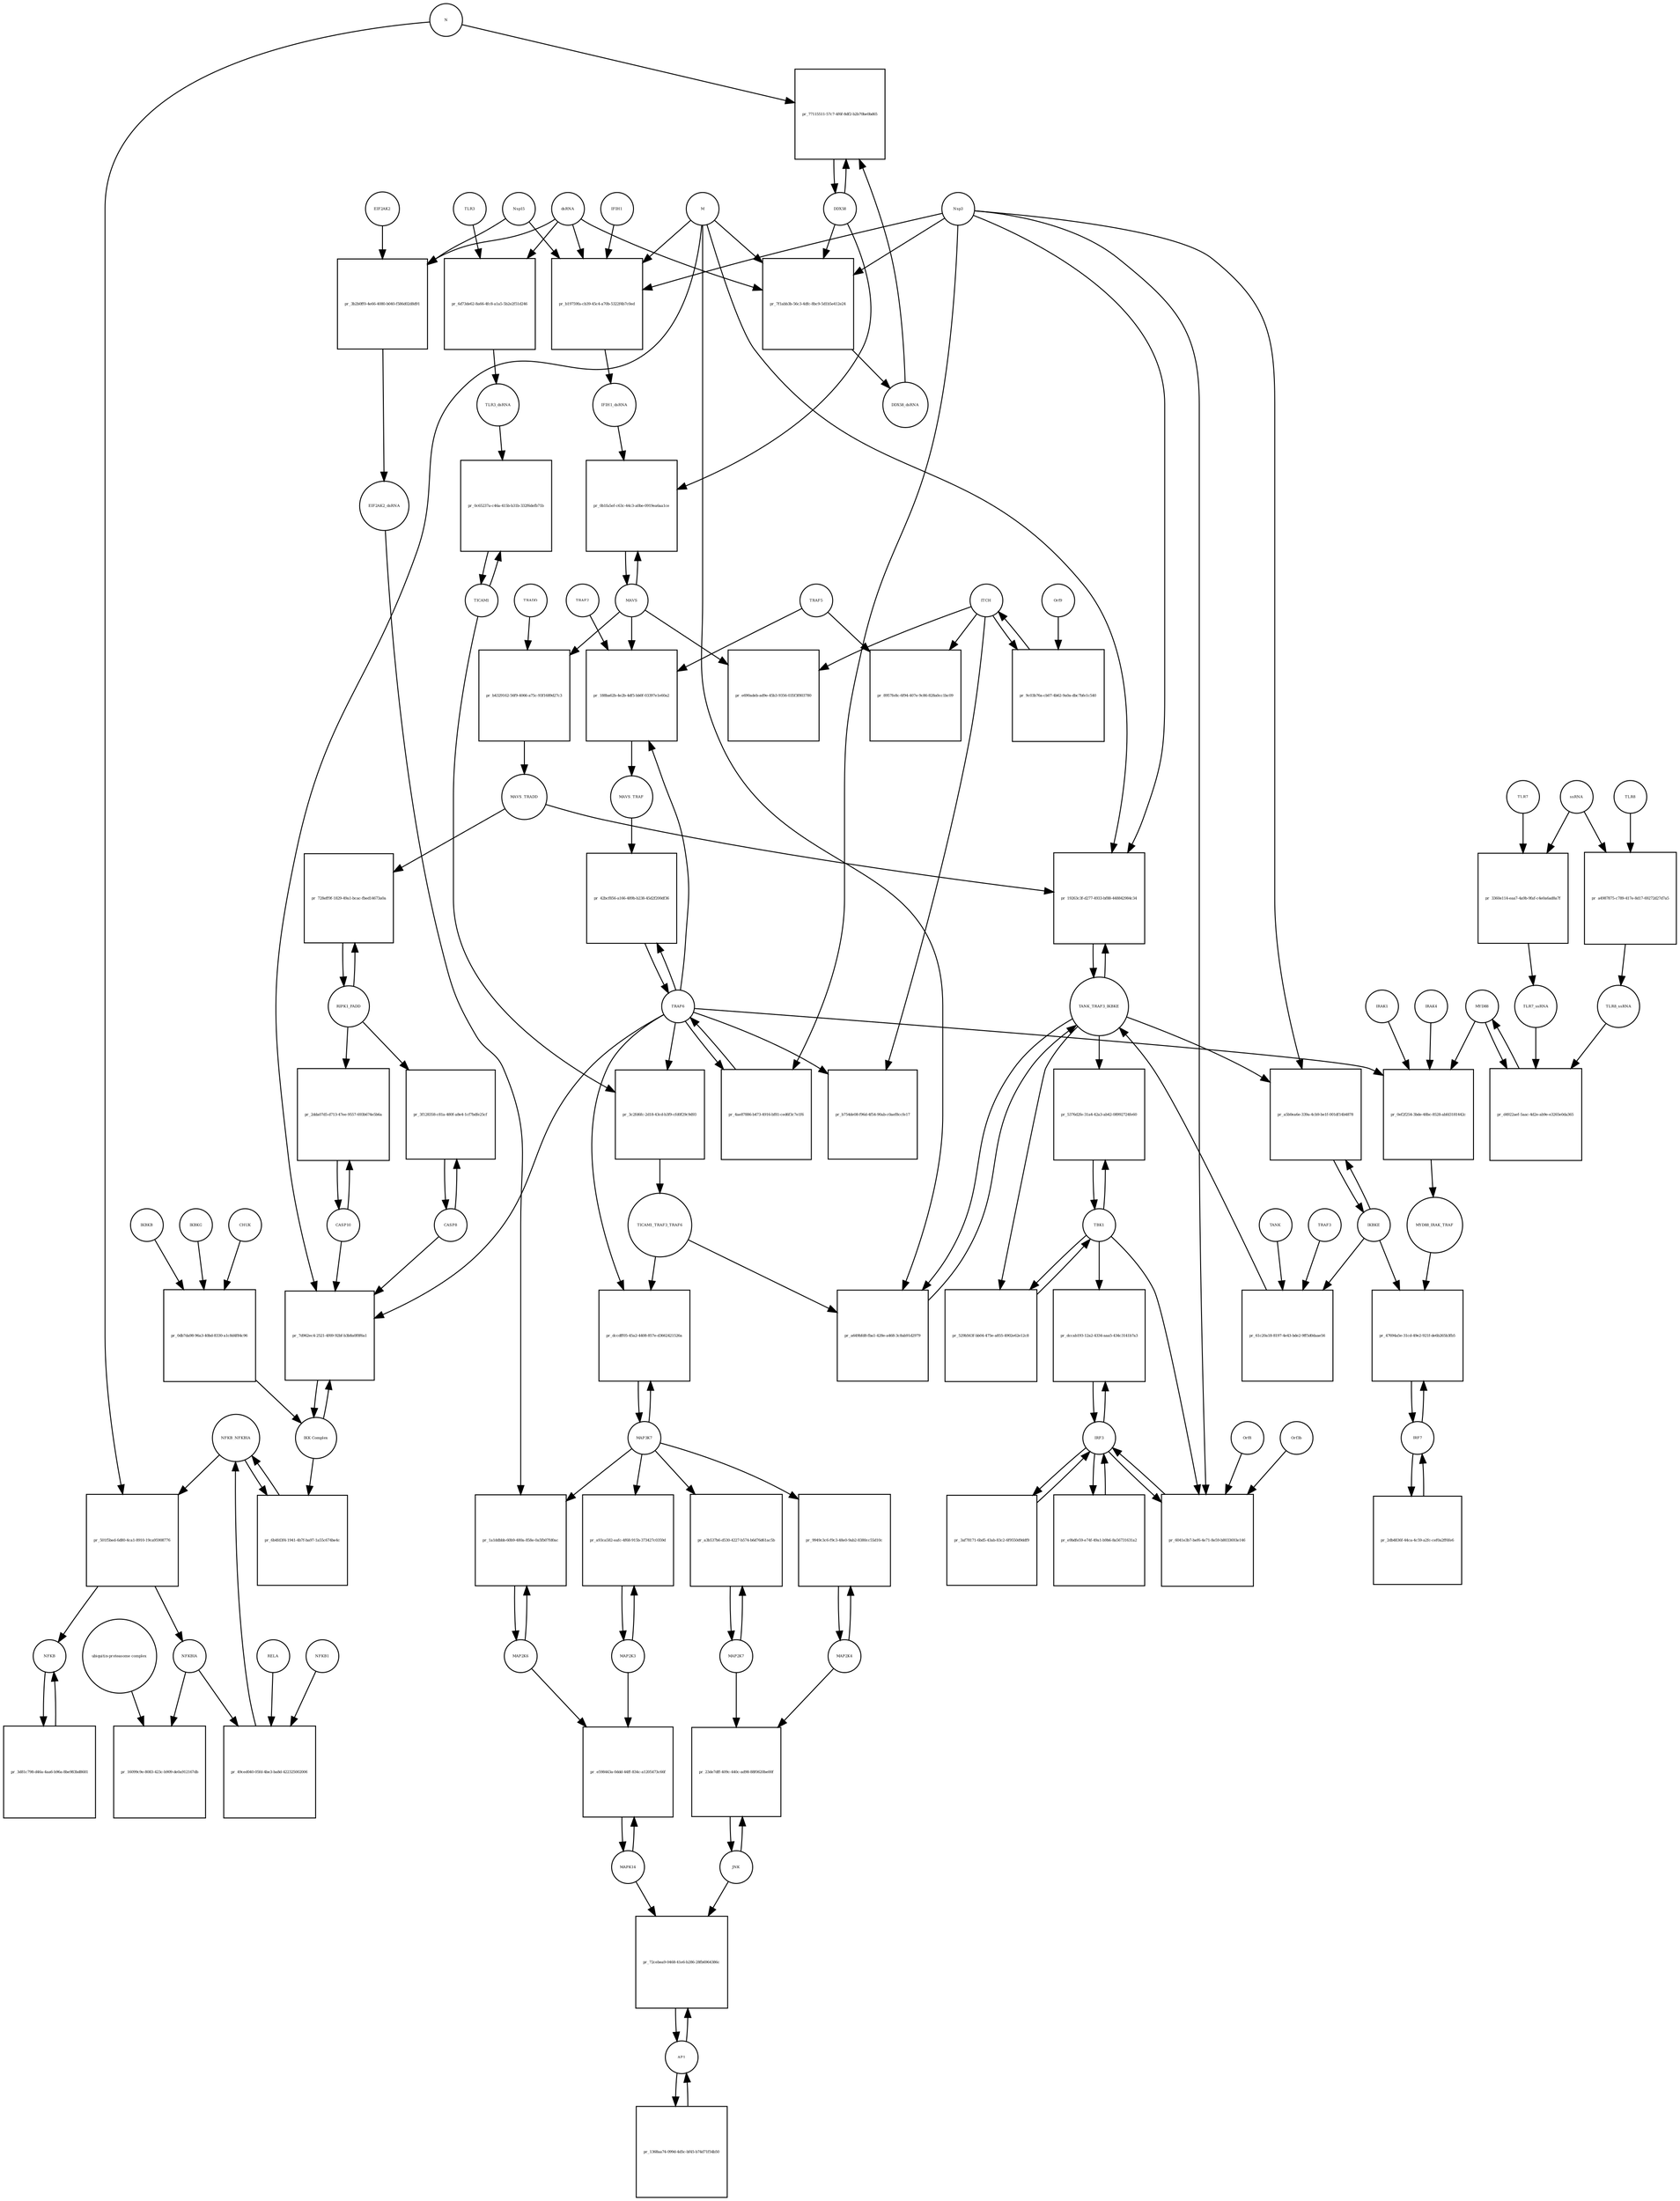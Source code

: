 strict digraph  {
NFKB_NFKBIA [annotation="", bipartite=0, cls=complex, fontsize=4, label=NFKB_NFKBIA, shape=circle];
"pr_501f5bed-6d80-4ca1-8910-19ca95908776" [annotation="", bipartite=1, cls=process, fontsize=4, label="pr_501f5bed-6d80-4ca1-8910-19ca95908776", shape=square];
NFKB [annotation="", bipartite=0, cls=complex, fontsize=4, label=NFKB, shape=circle];
NFKBIA [annotation=urn_miriam_hgnc_7797, bipartite=0, cls=macromolecule, fontsize=4, label=NFKBIA, shape=circle];
N [annotation=urn_miriam_ncbiprotein_1798174255, bipartite=0, cls=macromolecule, fontsize=4, label=N, shape=circle];
TLR3 [annotation=urn_miriam_hgnc_11849, bipartite=0, cls="macromolecule multimer", fontsize=4, label=TLR3, shape=circle];
"pr_6d73de62-8a66-4fc8-a1a5-5b2e2f51d246" [annotation="", bipartite=1, cls=process, fontsize=4, label="pr_6d73de62-8a66-4fc8-a1a5-5b2e2f51d246", shape=square];
dsRNA [annotation="", bipartite=0, cls="nucleic acid feature", fontsize=4, label=dsRNA, shape=circle];
TLR3_dsRNA [annotation="", bipartite=0, cls=complex, fontsize=4, label=TLR3_dsRNA, shape=circle];
"pr_7f1abb3b-56c3-4dfc-8bc9-5d1b5e412e24" [annotation="", bipartite=1, cls=process, fontsize=4, label="pr_7f1abb3b-56c3-4dfc-8bc9-5d1b5e412e24", shape=square];
DDX58_dsRNA [annotation="", bipartite=0, cls=complex, fontsize=4, label=DDX58_dsRNA, shape=circle];
M [annotation=urn_miriam_ncbiprotein_1796318601, bipartite=0, cls=macromolecule, fontsize=4, label=M, shape=circle];
Nsp3 [annotation=urn_miriam_ncbiprotein_1802476807, bipartite=0, cls=macromolecule, fontsize=4, label=Nsp3, shape=circle];
DDX58 [annotation=urn_miriam_hgnc_19102, bipartite=0, cls=macromolecule, fontsize=4, label=DDX58, shape=circle];
"pr_b19759fa-cb39-45c4-a70b-5322f4b7c0ed" [annotation="", bipartite=1, cls=process, fontsize=4, label="pr_b19759fa-cb39-45c4-a70b-5322f4b7c0ed", shape=square];
IFIH1_dsRNA [annotation="", bipartite=0, cls=complex, fontsize=4, label=IFIH1_dsRNA, shape=circle];
Nsp15 [annotation=urn_miriam_ncbiprotein_1802476818, bipartite=0, cls=macromolecule, fontsize=4, label=Nsp15, shape=circle];
IFIH1 [annotation=urn_miriam_hgnc_18873, bipartite=0, cls=macromolecule, fontsize=4, label=IFIH1, shape=circle];
"pr_77115511-57c7-4f6f-8df2-b2b70be0bd65" [annotation="", bipartite=1, cls=process, fontsize=4, label="pr_77115511-57c7-4f6f-8df2-b2b70be0bd65", shape=square];
MAVS [annotation=urn_miriam_hgnc_29233, bipartite=0, cls="macromolecule multimer", fontsize=4, label=MAVS, shape=circle];
"pr_0b1fa5ef-c63c-44c3-a0be-0919ea6aa1ce" [annotation="", bipartite=1, cls=process, fontsize=4, label="pr_0b1fa5ef-c63c-44c3-a0be-0919ea6aa1ce", shape=square];
"pr_16099c9e-8083-423c-b909-de0a912167db" [annotation="", bipartite=1, cls=process, fontsize=4, label="pr_16099c9e-8083-423c-b909-de0a912167db", shape=square];
"ubiquitin-proteasome complex" [annotation="", bipartite=0, cls=complex, fontsize=4, label="ubiquitin-proteasome complex", shape=circle];
IRF3 [annotation=urn_miriam_hgnc_6118, bipartite=0, cls="macromolecule multimer", fontsize=4, label=IRF3, shape=circle];
"pr_dccab193-12a2-4334-aaa5-434c3141b7a3" [annotation="", bipartite=1, cls=process, fontsize=4, label="pr_dccab193-12a2-4334-aaa5-434c3141b7a3", shape=square];
TBK1 [annotation="", bipartite=0, cls=macromolecule, fontsize=4, label=TBK1, shape=circle];
"pr_6041e3b7-bef6-4e71-8e59-b8033693e146" [annotation="", bipartite=1, cls=process, fontsize=4, label="pr_6041e3b7-bef6-4e71-8e59-b8033693e146", shape=square];
Orf3b [annotation=urn_miriam_uniprot_P59633, bipartite=0, cls=macromolecule, fontsize=4, label=Orf3b, shape=circle];
Orf8 [annotation=urn_miriam_ncbiprotein_1796318604, bipartite=0, cls=macromolecule, fontsize=4, label=Orf8, shape=circle];
IRF7 [annotation=urn_miriam_hgnc_6122, bipartite=0, cls="macromolecule multimer", fontsize=4, label=IRF7, shape=circle];
"pr_47694a5e-31cd-49e2-921f-de6b265b3fb5" [annotation="", bipartite=1, cls=process, fontsize=4, label="pr_47694a5e-31cd-49e2-921f-de6b265b3fb5", shape=square];
IKBKE [annotation=urn_miriam_hgnc_14552, bipartite=0, cls=macromolecule, fontsize=4, label=IKBKE, shape=circle];
MYD88_IRAK_TRAF [annotation="", bipartite=0, cls=complex, fontsize=4, label=MYD88_IRAK_TRAF, shape=circle];
TRAF6 [annotation=urn_miriam_hgnc_12036, bipartite=0, cls=macromolecule, fontsize=4, label=TRAF6, shape=circle];
"pr_42bcf856-a166-489b-b238-45d2f200df36" [annotation="", bipartite=1, cls=process, fontsize=4, label="pr_42bcf856-a166-489b-b238-45d2f200df36", shape=square];
MAVS_TRAF [annotation="", bipartite=0, cls=complex, fontsize=4, label=MAVS_TRAF, shape=circle];
"pr_e690adeb-ad9e-45b3-9356-035f3f803780" [annotation="", bipartite=1, cls=process, fontsize=4, label="pr_e690adeb-ad9e-45b3-9356-035f3f803780", shape=square];
ITCH [annotation="", bipartite=0, cls=macromolecule, fontsize=4, label=ITCH, shape=circle];
TRAF5 [annotation=urn_miriam_hgnc_12035, bipartite=0, cls=macromolecule, fontsize=4, label=TRAF5, shape=circle];
"pr_8957fe8c-6f94-407e-9c86-828a0cc1bc09" [annotation="", bipartite=1, cls=process, fontsize=4, label="pr_8957fe8c-6f94-407e-9c86-828a0cc1bc09", shape=square];
"pr_b754de08-f96d-4f54-90ab-c0aef8ccfe17" [annotation="", bipartite=1, cls=process, fontsize=4, label="pr_b754de08-f96d-4f54-90ab-c0aef8ccfe17", shape=square];
TICAM1 [annotation=urn_miriam_hgnc_18348, bipartite=0, cls=macromolecule, fontsize=4, label=TICAM1, shape=circle];
"pr_0c65237a-c46a-415b-b31b-332f6defb71b" [annotation="", bipartite=1, cls=process, fontsize=4, label="pr_0c65237a-c46a-415b-b31b-332f6defb71b", shape=square];
"pr_3c2fd6fc-2d18-43cd-b3f9-cfd0f29c9d93" [annotation="", bipartite=1, cls=process, fontsize=4, label="pr_3c2fd6fc-2d18-43cd-b3f9-cfd0f29c9d93", shape=square];
TICAM1_TRAF3_TRAF6 [annotation="", bipartite=0, cls=complex, fontsize=4, label=TICAM1_TRAF3_TRAF6, shape=circle];
TANK_TRAF3_IKBKE [annotation="", bipartite=0, cls=complex, fontsize=4, label=TANK_TRAF3_IKBKE, shape=circle];
"pr_a649bfd8-fba1-428e-a468-3c8ab91d2979" [annotation="", bipartite=1, cls=process, fontsize=4, label="pr_a649bfd8-fba1-428e-a468-3c8ab91d2979", shape=square];
"pr_5376d2fe-31a4-42a3-ab42-08992724fe60" [annotation="", bipartite=1, cls=process, fontsize=4, label="pr_5376d2fe-31a4-42a3-ab42-08992724fe60", shape=square];
"pr_a5b0ea6e-339a-4cb9-be1f-001df14b4878" [annotation="", bipartite=1, cls=process, fontsize=4, label="pr_a5b0ea6e-339a-4cb9-be1f-001df14b4878", shape=square];
MYD88 [annotation="", bipartite=0, cls=macromolecule, fontsize=4, label=MYD88, shape=circle];
"pr_0ef2f254-3bde-48bc-8528-abfd3181442c" [annotation="", bipartite=1, cls=process, fontsize=4, label="pr_0ef2f254-3bde-48bc-8528-abfd3181442c", shape=square];
IRAK1 [annotation=urn_miriam_hgnc_6112, bipartite=0, cls=macromolecule, fontsize=4, label=IRAK1, shape=circle];
IRAK4 [annotation=urn_miriam_hgnc_17967, bipartite=0, cls=macromolecule, fontsize=4, label=IRAK4, shape=circle];
TLR7 [annotation=urn_miriam_hgnc_15631, bipartite=0, cls=macromolecule, fontsize=4, label=TLR7, shape=circle];
"pr_3360e114-eaa7-4a9b-9faf-c4e0a6ad8a7f" [annotation="", bipartite=1, cls=process, fontsize=4, label="pr_3360e114-eaa7-4a9b-9faf-c4e0a6ad8a7f", shape=square];
TLR7_ssRNA [annotation="", bipartite=0, cls=complex, fontsize=4, label=TLR7_ssRNA, shape=circle];
ssRNA [annotation="", bipartite=0, cls="nucleic acid feature", fontsize=4, label=ssRNA, shape=circle];
TLR8 [annotation=urn_miriam_hgnc_15632, bipartite=0, cls=macromolecule, fontsize=4, label=TLR8, shape=circle];
"pr_a4987875-c789-417e-8d17-69272d27d7a5" [annotation="", bipartite=1, cls=process, fontsize=4, label="pr_a4987875-c789-417e-8d17-69272d27d7a5", shape=square];
TLR8_ssRNA [annotation="", bipartite=0, cls=complex, fontsize=4, label=TLR8_ssRNA, shape=circle];
"pr_d4922aef-5aac-4d2e-ab9e-e3265e0da365" [annotation="", bipartite=1, cls=process, fontsize=4, label="pr_d4922aef-5aac-4d2e-ab9e-e3265e0da365", shape=square];
MAP3K7 [annotation="", bipartite=0, cls=macromolecule, fontsize=4, label=MAP3K7, shape=circle];
"pr_dccdff05-45a2-4408-857e-d3662421526a" [annotation="", bipartite=1, cls=process, fontsize=4, label="pr_dccdff05-45a2-4408-857e-d3662421526a", shape=square];
TRAF2 [annotation=urn_miriam_hgnc_12032, bipartite=0, cls=macromolecule, fontsize=4, label=TRAF2, shape=circle];
"pr_188ba62b-4e2b-4df5-bb0f-03397e1e60a2" [annotation="", bipartite=1, cls=process, fontsize=4, label="pr_188ba62b-4e2b-4df5-bb0f-03397e1e60a2", shape=square];
"pr_9c03b76a-cb07-4b62-9a0a-dbc7bfe1c540" [annotation="", bipartite=1, cls=process, fontsize=4, label="pr_9c03b76a-cb07-4b62-9a0a-dbc7bfe1c540", shape=square];
Orf9 [annotation=urn_miriam_uniprot_P59636, bipartite=0, cls=macromolecule, fontsize=4, label=Orf9, shape=circle];
"pr_b4329162-56f9-4066-a75c-93f1689d27c3" [annotation="", bipartite=1, cls=process, fontsize=4, label="pr_b4329162-56f9-4066-a75c-93f1689d27c3", shape=square];
MAVS_TRADD [annotation="", bipartite=0, cls=complex, fontsize=4, label=MAVS_TRADD, shape=circle];
TRADD [annotation=urn_miriam_hgnc_12030, bipartite=0, cls=macromolecule, fontsize=4, label=TRADD, shape=circle];
"pr_4ae87886-b473-4916-bf81-ced6f3c7e1f6" [annotation="", bipartite=1, cls=process, fontsize=4, label="pr_4ae87886-b473-4916-bf81-ced6f3c7e1f6", shape=square];
AP1 [annotation="", bipartite=0, cls=complex, fontsize=4, label=AP1, shape=circle];
"pr_72cebea9-0468-41e6-b286-28fb6964386c" [annotation="", bipartite=1, cls=process, fontsize=4, label="pr_72cebea9-0468-41e6-b286-28fb6964386c", shape=square];
MAPK14 [annotation="", bipartite=0, cls=macromolecule, fontsize=4, label=MAPK14, shape=circle];
JNK [annotation="", bipartite=0, cls=complex, fontsize=4, label=JNK, shape=circle];
"pr_23de7dff-409c-440c-ad98-88f0620be00f" [annotation="", bipartite=1, cls=process, fontsize=4, label="pr_23de7dff-409c-440c-ad98-88f0620be00f", shape=square];
MAP2K7 [annotation="", bipartite=0, cls=macromolecule, fontsize=4, label=MAP2K7, shape=circle];
MAP2K4 [annotation="", bipartite=0, cls=macromolecule, fontsize=4, label=MAP2K4, shape=circle];
"pr_9949c3c6-f9c3-48e0-9ab2-8380cc55d10c" [annotation="", bipartite=1, cls=process, fontsize=4, label="pr_9949c3c6-f9c3-48e0-9ab2-8380cc55d10c", shape=square];
"pr_a3b537b6-d530-4227-b574-b6d76d61ac5b" [annotation="", bipartite=1, cls=process, fontsize=4, label="pr_a3b537b6-d530-4227-b574-b6d76d61ac5b", shape=square];
MAP2K3 [annotation="", bipartite=0, cls=macromolecule, fontsize=4, label=MAP2K3, shape=circle];
"pr_a93ca582-eafc-4f68-915b-373427c0359d" [annotation="", bipartite=1, cls=process, fontsize=4, label="pr_a93ca582-eafc-4f68-915b-373427c0359d", shape=square];
MAP2K6 [annotation="", bipartite=0, cls=macromolecule, fontsize=4, label=MAP2K6, shape=circle];
"pr_1a1ddbbb-60b9-480a-858e-0a5fb07fd0ac" [annotation="", bipartite=1, cls=process, fontsize=4, label="pr_1a1ddbbb-60b9-480a-858e-0a5fb07fd0ac", shape=square];
EIF2AK2_dsRNA [annotation="", bipartite=0, cls=complex, fontsize=4, label=EIF2AK2_dsRNA, shape=circle];
"pr_3b2b0ff0-4e66-4080-b040-f586d02d8d91" [annotation="", bipartite=1, cls=process, fontsize=4, label="pr_3b2b0ff0-4e66-4080-b040-f586d02d8d91", shape=square];
EIF2AK2 [annotation=urn_miriam_hgnc_9437, bipartite=0, cls=macromolecule, fontsize=4, label=EIF2AK2, shape=circle];
RIPK1_FADD [annotation="", bipartite=0, cls=complex, fontsize=4, label=RIPK1_FADD, shape=circle];
"pr_728eff9f-1829-49a1-bcac-fbed14673a0a" [annotation="", bipartite=1, cls=process, fontsize=4, label="pr_728eff9f-1829-49a1-bcac-fbed14673a0a", shape=square];
CASP8 [annotation="", bipartite=0, cls=macromolecule, fontsize=4, label=CASP8, shape=circle];
"pr_3f128358-c81a-480f-a8e4-1cf7bdfe25cf" [annotation="", bipartite=1, cls=process, fontsize=4, label="pr_3f128358-c81a-480f-a8e4-1cf7bdfe25cf", shape=square];
CASP10 [annotation="", bipartite=0, cls=macromolecule, fontsize=4, label=CASP10, shape=circle];
"pr_2dda07d5-d713-47ee-9557-693b674e5b6a" [annotation="", bipartite=1, cls=process, fontsize=4, label="pr_2dda07d5-d713-47ee-9557-693b674e5b6a", shape=square];
"pr_6b4fd3f4-1941-4b7f-ba97-1a55c674be4c" [annotation="", bipartite=1, cls=process, fontsize=4, label="pr_6b4fd3f4-1941-4b7f-ba97-1a55c674be4c", shape=square];
"IKK Complex" [annotation="", bipartite=0, cls=complex, fontsize=4, label="IKK Complex", shape=circle];
"pr_7d962ec4-2521-4f69-92bf-b3b8a0f8f6a1" [annotation="", bipartite=1, cls=process, fontsize=4, label="pr_7d962ec4-2521-4f69-92bf-b3b8a0f8f6a1", shape=square];
"pr_49ced040-05fd-4be3-ba8d-422325002006" [annotation="", bipartite=1, cls=process, fontsize=4, label="pr_49ced040-05fd-4be3-ba8d-422325002006", shape=square];
RELA [annotation="", bipartite=0, cls=macromolecule, fontsize=4, label=RELA, shape=circle];
NFKB1 [annotation="", bipartite=0, cls=macromolecule, fontsize=4, label=NFKB1, shape=circle];
IKBKG [annotation="", bipartite=0, cls=macromolecule, fontsize=4, label=IKBKG, shape=circle];
"pr_0db7da98-96a3-40bd-8330-a1c8d4f84c96" [annotation="", bipartite=1, cls=process, fontsize=4, label="pr_0db7da98-96a3-40bd-8330-a1c8d4f84c96", shape=square];
CHUK [annotation="", bipartite=0, cls=macromolecule, fontsize=4, label=CHUK, shape=circle];
IKBKB [annotation="", bipartite=0, cls=macromolecule, fontsize=4, label=IKBKB, shape=circle];
"pr_19263c3f-d277-4933-bf88-448842984c34" [annotation="", bipartite=1, cls=process, fontsize=4, label="pr_19263c3f-d277-4933-bf88-448842984c34", shape=square];
"pr_529b563f-bb04-475e-a855-4902e62e12c8" [annotation="", bipartite=1, cls=process, fontsize=4, label="pr_529b563f-bb04-475e-a855-4902e62e12c8", shape=square];
"pr_e598443a-0ddd-44ff-834c-a1205473c66f" [annotation="", bipartite=1, cls=process, fontsize=4, label="pr_e598443a-0ddd-44ff-834c-a1205473c66f", shape=square];
TRAF3 [annotation="", bipartite=0, cls=macromolecule, fontsize=4, label=TRAF3, shape=circle];
"pr_61c20a18-8197-4e43-bde2-9ff5d0daae56" [annotation="", bipartite=1, cls=process, fontsize=4, label="pr_61c20a18-8197-4e43-bde2-9ff5d0daae56", shape=square];
TANK [annotation="", bipartite=0, cls=macromolecule, fontsize=4, label=TANK, shape=circle];
"pr_3d81c798-d46a-4aa6-b96a-8be983bd8681" [annotation="", bipartite=1, cls=process, fontsize=4, label="pr_3d81c798-d46a-4aa6-b96a-8be983bd8681", shape=square];
"pr_e9bdfe59-e74f-49a1-b9b6-8a56731631a2" [annotation="", bipartite=1, cls=process, fontsize=4, label="pr_e9bdfe59-e74f-49a1-b9b6-8a56731631a2", shape=square];
"pr_3af78171-6bd5-43ab-83c2-6f9550d9ddf9" [annotation="", bipartite=1, cls=process, fontsize=4, label="pr_3af78171-6bd5-43ab-83c2-6f9550d9ddf9", shape=square];
"pr_2db4836f-44ca-4c59-a2fc-cef0a2ff6fe6" [annotation="", bipartite=1, cls=process, fontsize=4, label="pr_2db4836f-44ca-4c59-a2fc-cef0a2ff6fe6", shape=square];
"pr_1368aa74-099d-4d5c-bf45-b74d71f54b50" [annotation="", bipartite=1, cls=process, fontsize=4, label="pr_1368aa74-099d-4d5c-bf45-b74d71f54b50", shape=square];
NFKB_NFKBIA -> "pr_501f5bed-6d80-4ca1-8910-19ca95908776"  [annotation="", interaction_type=consumption];
NFKB_NFKBIA -> "pr_6b4fd3f4-1941-4b7f-ba97-1a55c674be4c"  [annotation="", interaction_type=consumption];
"pr_501f5bed-6d80-4ca1-8910-19ca95908776" -> NFKB  [annotation="", interaction_type=production];
"pr_501f5bed-6d80-4ca1-8910-19ca95908776" -> NFKBIA  [annotation="", interaction_type=production];
NFKB -> "pr_3d81c798-d46a-4aa6-b96a-8be983bd8681"  [annotation="", interaction_type=consumption];
NFKBIA -> "pr_16099c9e-8083-423c-b909-de0a912167db"  [annotation="", interaction_type=consumption];
NFKBIA -> "pr_49ced040-05fd-4be3-ba8d-422325002006"  [annotation="", interaction_type=consumption];
N -> "pr_501f5bed-6d80-4ca1-8910-19ca95908776"  [annotation="urn_miriam_pubmed_16143815|urn_miriam_taxonomy_694009", interaction_type=stimulation];
N -> "pr_77115511-57c7-4f6f-8df2-b2b70be0bd65"  [annotation="urn_miriam_pubmed_25581309|urn_miriam_pubmed_28148787|urn_miriam_taxonomy_694009", interaction_type=inhibition];
TLR3 -> "pr_6d73de62-8a66-4fc8-a1a5-5b2e2f51d246"  [annotation="", interaction_type=consumption];
"pr_6d73de62-8a66-4fc8-a1a5-5b2e2f51d246" -> TLR3_dsRNA  [annotation="", interaction_type=production];
dsRNA -> "pr_6d73de62-8a66-4fc8-a1a5-5b2e2f51d246"  [annotation="", interaction_type=consumption];
dsRNA -> "pr_7f1abb3b-56c3-4dfc-8bc9-5d1b5e412e24"  [annotation="", interaction_type=consumption];
dsRNA -> "pr_b19759fa-cb39-45c4-a70b-5322f4b7c0ed"  [annotation="", interaction_type=consumption];
dsRNA -> "pr_3b2b0ff0-4e66-4080-b040-f586d02d8d91"  [annotation="", interaction_type=consumption];
TLR3_dsRNA -> "pr_0c65237a-c46a-415b-b31b-332f6defb71b"  [annotation=urn_miriam_pubmed_20303872, interaction_type=stimulation];
"pr_7f1abb3b-56c3-4dfc-8bc9-5d1b5e412e24" -> DDX58_dsRNA  [annotation="", interaction_type=production];
DDX58_dsRNA -> "pr_77115511-57c7-4f6f-8df2-b2b70be0bd65"  [annotation="urn_miriam_pubmed_25581309|urn_miriam_pubmed_28148787|urn_miriam_taxonomy_694009", interaction_type=catalysis];
M -> "pr_7f1abb3b-56c3-4dfc-8bc9-5d1b5e412e24"  [annotation="urn_miriam_pubmed_20303872|urn_miriam_pubmed_19380580|urn_miriam_pubmed_31226023|urn_miriam_taxonomy_694009", interaction_type=inhibition];
M -> "pr_b19759fa-cb39-45c4-a70b-5322f4b7c0ed"  [annotation="urn_miriam_pubmed_28484023|urn_miriam_pubmed_19380580|urn_miriam_pubmed_31226023|urn_miriam_taxonomy_694009", interaction_type=inhibition];
M -> "pr_a649bfd8-fba1-428e-a468-3c8ab91d2979"  [annotation="urn_miriam_pubmed_19380580|urn_miriam_pubmed_19366914|urn_miriam_taxonomy_694009", interaction_type=inhibition];
M -> "pr_7d962ec4-2521-4f69-92bf-b3b8a0f8f6a1"  [annotation="urn_miriam_pubmed_19366914|urn_miriam_pubmed_20303872|urn_miriam_pubmed_17705188|urn_miriam_pubmed_694009", interaction_type=inhibition];
M -> "pr_19263c3f-d277-4933-bf88-448842984c34"  [annotation="urn_miriam_pubmed_19366914|urn_miriam_pubmed_27164085|urn_miriam_pubmed_19380580|urn_miriam_taxonomy_694009", interaction_type=inhibition];
Nsp3 -> "pr_7f1abb3b-56c3-4dfc-8bc9-5d1b5e412e24"  [annotation="urn_miriam_pubmed_20303872|urn_miriam_pubmed_19380580|urn_miriam_pubmed_31226023|urn_miriam_taxonomy_694009", interaction_type=inhibition];
Nsp3 -> "pr_b19759fa-cb39-45c4-a70b-5322f4b7c0ed"  [annotation="urn_miriam_pubmed_28484023|urn_miriam_pubmed_19380580|urn_miriam_pubmed_31226023|urn_miriam_taxonomy_694009", interaction_type=inhibition];
Nsp3 -> "pr_6041e3b7-bef6-4e71-8e59-b8033693e146"  [annotation="urn_miriam_pubmed_17761676|urn_miriam_pubmed_31226023|urn_miriam_taxonomy_694009", interaction_type=inhibition];
Nsp3 -> "pr_a5b0ea6e-339a-4cb9-be1f-001df14b4878"  [annotation="urn_miriam_pubmed_20303872|urn_miriam_pubmed_31226023|urn_miriam_taxonomy_694009", interaction_type=inhibition];
Nsp3 -> "pr_4ae87886-b473-4916-bf81-ced6f3c7e1f6"  [annotation="urn_miriam_pubmed_27164085|urn_miriam_taxonomy_694009", interaction_type=catalysis];
Nsp3 -> "pr_19263c3f-d277-4933-bf88-448842984c34"  [annotation="urn_miriam_pubmed_19366914|urn_miriam_pubmed_27164085|urn_miriam_pubmed_19380580|urn_miriam_taxonomy_694009", interaction_type=inhibition];
DDX58 -> "pr_7f1abb3b-56c3-4dfc-8bc9-5d1b5e412e24"  [annotation="", interaction_type=consumption];
DDX58 -> "pr_77115511-57c7-4f6f-8df2-b2b70be0bd65"  [annotation="", interaction_type=consumption];
DDX58 -> "pr_0b1fa5ef-c63c-44c3-a0be-0919ea6aa1ce"  [annotation=urn_miriam_pubmed_25581309, interaction_type=catalysis];
"pr_b19759fa-cb39-45c4-a70b-5322f4b7c0ed" -> IFIH1_dsRNA  [annotation="", interaction_type=production];
IFIH1_dsRNA -> "pr_0b1fa5ef-c63c-44c3-a0be-0919ea6aa1ce"  [annotation=urn_miriam_pubmed_25581309, interaction_type=catalysis];
Nsp15 -> "pr_b19759fa-cb39-45c4-a70b-5322f4b7c0ed"  [annotation="urn_miriam_pubmed_28484023|urn_miriam_pubmed_19380580|urn_miriam_pubmed_31226023|urn_miriam_taxonomy_694009", interaction_type=inhibition];
Nsp15 -> "pr_3b2b0ff0-4e66-4080-b040-f586d02d8d91"  [annotation="urn_miriam_pubmed_28484023|urn_miriam_pubmed_19366914|urn_miriam_taxonomy_694009", interaction_type=inhibition];
IFIH1 -> "pr_b19759fa-cb39-45c4-a70b-5322f4b7c0ed"  [annotation="", interaction_type=consumption];
"pr_77115511-57c7-4f6f-8df2-b2b70be0bd65" -> DDX58  [annotation="", interaction_type=production];
MAVS -> "pr_0b1fa5ef-c63c-44c3-a0be-0919ea6aa1ce"  [annotation="", interaction_type=consumption];
MAVS -> "pr_e690adeb-ad9e-45b3-9356-035f3f803780"  [annotation="", interaction_type=consumption];
MAVS -> "pr_188ba62b-4e2b-4df5-bb0f-03397e1e60a2"  [annotation="", interaction_type=consumption];
MAVS -> "pr_b4329162-56f9-4066-a75c-93f1689d27c3"  [annotation="", interaction_type=consumption];
"pr_0b1fa5ef-c63c-44c3-a0be-0919ea6aa1ce" -> MAVS  [annotation="", interaction_type=production];
"ubiquitin-proteasome complex" -> "pr_16099c9e-8083-423c-b909-de0a912167db"  [annotation=urn_miriam_pubmed_20303872, interaction_type=catalysis];
IRF3 -> "pr_dccab193-12a2-4334-aaa5-434c3141b7a3"  [annotation="", interaction_type=consumption];
IRF3 -> "pr_6041e3b7-bef6-4e71-8e59-b8033693e146"  [annotation="", interaction_type=consumption];
IRF3 -> "pr_e9bdfe59-e74f-49a1-b9b6-8a56731631a2"  [annotation="", interaction_type=consumption];
IRF3 -> "pr_3af78171-6bd5-43ab-83c2-6f9550d9ddf9"  [annotation="", interaction_type=consumption];
"pr_dccab193-12a2-4334-aaa5-434c3141b7a3" -> IRF3  [annotation="", interaction_type=production];
TBK1 -> "pr_dccab193-12a2-4334-aaa5-434c3141b7a3"  [annotation=urn_miriam_pubmed_25581309, interaction_type=catalysis];
TBK1 -> "pr_6041e3b7-bef6-4e71-8e59-b8033693e146"  [annotation="urn_miriam_pubmed_17761676|urn_miriam_pubmed_31226023|urn_miriam_taxonomy_694009", interaction_type=catalysis];
TBK1 -> "pr_5376d2fe-31a4-42a3-ab42-08992724fe60"  [annotation="", interaction_type=consumption];
TBK1 -> "pr_529b563f-bb04-475e-a855-4902e62e12c8"  [annotation="", interaction_type=consumption];
"pr_6041e3b7-bef6-4e71-8e59-b8033693e146" -> IRF3  [annotation="", interaction_type=production];
Orf3b -> "pr_6041e3b7-bef6-4e71-8e59-b8033693e146"  [annotation="urn_miriam_pubmed_17761676|urn_miriam_pubmed_31226023|urn_miriam_taxonomy_694009", interaction_type=inhibition];
Orf8 -> "pr_6041e3b7-bef6-4e71-8e59-b8033693e146"  [annotation="urn_miriam_pubmed_17761676|urn_miriam_pubmed_31226023|urn_miriam_taxonomy_694009", interaction_type=inhibition];
IRF7 -> "pr_47694a5e-31cd-49e2-921f-de6b265b3fb5"  [annotation="", interaction_type=consumption];
IRF7 -> "pr_2db4836f-44ca-4c59-a2fc-cef0a2ff6fe6"  [annotation="", interaction_type=consumption];
"pr_47694a5e-31cd-49e2-921f-de6b265b3fb5" -> IRF7  [annotation="", interaction_type=production];
IKBKE -> "pr_47694a5e-31cd-49e2-921f-de6b265b3fb5"  [annotation=urn_miriam_pubmed_20303872, interaction_type=catalysis];
IKBKE -> "pr_a5b0ea6e-339a-4cb9-be1f-001df14b4878"  [annotation="", interaction_type=consumption];
IKBKE -> "pr_61c20a18-8197-4e43-bde2-9ff5d0daae56"  [annotation="", interaction_type=consumption];
MYD88_IRAK_TRAF -> "pr_47694a5e-31cd-49e2-921f-de6b265b3fb5"  [annotation=urn_miriam_pubmed_20303872, interaction_type=catalysis];
TRAF6 -> "pr_42bcf856-a166-489b-b238-45d2f200df36"  [annotation="", interaction_type=consumption];
TRAF6 -> "pr_b754de08-f96d-4f54-90ab-c0aef8ccfe17"  [annotation="", interaction_type=consumption];
TRAF6 -> "pr_3c2fd6fc-2d18-43cd-b3f9-cfd0f29c9d93"  [annotation="", interaction_type=consumption];
TRAF6 -> "pr_0ef2f254-3bde-48bc-8528-abfd3181442c"  [annotation="", interaction_type=consumption];
TRAF6 -> "pr_dccdff05-45a2-4408-857e-d3662421526a"  [annotation=urn_miriam_pubmed_19366914, interaction_type=stimulation];
TRAF6 -> "pr_188ba62b-4e2b-4df5-bb0f-03397e1e60a2"  [annotation="", interaction_type=consumption];
TRAF6 -> "pr_4ae87886-b473-4916-bf81-ced6f3c7e1f6"  [annotation="", interaction_type=consumption];
TRAF6 -> "pr_7d962ec4-2521-4f69-92bf-b3b8a0f8f6a1"  [annotation="urn_miriam_pubmed_19366914|urn_miriam_pubmed_20303872|urn_miriam_pubmed_17705188|urn_miriam_pubmed_694009", interaction_type=stimulation];
"pr_42bcf856-a166-489b-b238-45d2f200df36" -> TRAF6  [annotation="", interaction_type=production];
MAVS_TRAF -> "pr_42bcf856-a166-489b-b238-45d2f200df36"  [annotation=urn_miriam_pubmed_19366914, interaction_type=catalysis];
ITCH -> "pr_e690adeb-ad9e-45b3-9356-035f3f803780"  [annotation=urn_miriam_pubmed_25135833, interaction_type=catalysis];
ITCH -> "pr_8957fe8c-6f94-407e-9c86-828a0cc1bc09"  [annotation=urn_miriam_pubmed_25135833, interaction_type=catalysis];
ITCH -> "pr_b754de08-f96d-4f54-90ab-c0aef8ccfe17"  [annotation=urn_miriam_pubmed_25135833, interaction_type=catalysis];
ITCH -> "pr_9c03b76a-cb07-4b62-9a0a-dbc7bfe1c540"  [annotation="", interaction_type=consumption];
TRAF5 -> "pr_8957fe8c-6f94-407e-9c86-828a0cc1bc09"  [annotation="", interaction_type=consumption];
TRAF5 -> "pr_188ba62b-4e2b-4df5-bb0f-03397e1e60a2"  [annotation="", interaction_type=consumption];
TICAM1 -> "pr_0c65237a-c46a-415b-b31b-332f6defb71b"  [annotation="", interaction_type=consumption];
TICAM1 -> "pr_3c2fd6fc-2d18-43cd-b3f9-cfd0f29c9d93"  [annotation="", interaction_type=consumption];
"pr_0c65237a-c46a-415b-b31b-332f6defb71b" -> TICAM1  [annotation="", interaction_type=production];
"pr_3c2fd6fc-2d18-43cd-b3f9-cfd0f29c9d93" -> TICAM1_TRAF3_TRAF6  [annotation="", interaction_type=production];
TICAM1_TRAF3_TRAF6 -> "pr_a649bfd8-fba1-428e-a468-3c8ab91d2979"  [annotation="urn_miriam_pubmed_19380580|urn_miriam_pubmed_19366914|urn_miriam_taxonomy_694009", interaction_type=stimulation];
TICAM1_TRAF3_TRAF6 -> "pr_dccdff05-45a2-4408-857e-d3662421526a"  [annotation=urn_miriam_pubmed_19366914, interaction_type=stimulation];
TANK_TRAF3_IKBKE -> "pr_a649bfd8-fba1-428e-a468-3c8ab91d2979"  [annotation="", interaction_type=consumption];
TANK_TRAF3_IKBKE -> "pr_5376d2fe-31a4-42a3-ab42-08992724fe60"  [annotation=urn_miriam_pubmed_20303872, interaction_type=stimulation];
TANK_TRAF3_IKBKE -> "pr_a5b0ea6e-339a-4cb9-be1f-001df14b4878"  [annotation="urn_miriam_pubmed_20303872|urn_miriam_pubmed_31226023|urn_miriam_taxonomy_694009", interaction_type=stimulation];
TANK_TRAF3_IKBKE -> "pr_19263c3f-d277-4933-bf88-448842984c34"  [annotation="", interaction_type=consumption];
TANK_TRAF3_IKBKE -> "pr_529b563f-bb04-475e-a855-4902e62e12c8"  [annotation=urn_miriam_pubmed_19366914, interaction_type=stimulation];
"pr_a649bfd8-fba1-428e-a468-3c8ab91d2979" -> TANK_TRAF3_IKBKE  [annotation="", interaction_type=production];
"pr_5376d2fe-31a4-42a3-ab42-08992724fe60" -> TBK1  [annotation="", interaction_type=production];
"pr_a5b0ea6e-339a-4cb9-be1f-001df14b4878" -> IKBKE  [annotation="", interaction_type=production];
MYD88 -> "pr_0ef2f254-3bde-48bc-8528-abfd3181442c"  [annotation="", interaction_type=consumption];
MYD88 -> "pr_d4922aef-5aac-4d2e-ab9e-e3265e0da365"  [annotation="", interaction_type=consumption];
"pr_0ef2f254-3bde-48bc-8528-abfd3181442c" -> MYD88_IRAK_TRAF  [annotation="", interaction_type=production];
IRAK1 -> "pr_0ef2f254-3bde-48bc-8528-abfd3181442c"  [annotation="", interaction_type=consumption];
IRAK4 -> "pr_0ef2f254-3bde-48bc-8528-abfd3181442c"  [annotation="", interaction_type=consumption];
TLR7 -> "pr_3360e114-eaa7-4a9b-9faf-c4e0a6ad8a7f"  [annotation="", interaction_type=consumption];
"pr_3360e114-eaa7-4a9b-9faf-c4e0a6ad8a7f" -> TLR7_ssRNA  [annotation="", interaction_type=production];
TLR7_ssRNA -> "pr_d4922aef-5aac-4d2e-ab9e-e3265e0da365"  [annotation=urn_miriam_pubmed_19366914, interaction_type=stimulation];
ssRNA -> "pr_3360e114-eaa7-4a9b-9faf-c4e0a6ad8a7f"  [annotation="", interaction_type=consumption];
ssRNA -> "pr_a4987875-c789-417e-8d17-69272d27d7a5"  [annotation="", interaction_type=consumption];
TLR8 -> "pr_a4987875-c789-417e-8d17-69272d27d7a5"  [annotation="", interaction_type=consumption];
"pr_a4987875-c789-417e-8d17-69272d27d7a5" -> TLR8_ssRNA  [annotation="", interaction_type=production];
TLR8_ssRNA -> "pr_d4922aef-5aac-4d2e-ab9e-e3265e0da365"  [annotation=urn_miriam_pubmed_19366914, interaction_type=stimulation];
"pr_d4922aef-5aac-4d2e-ab9e-e3265e0da365" -> MYD88  [annotation="", interaction_type=production];
MAP3K7 -> "pr_dccdff05-45a2-4408-857e-d3662421526a"  [annotation="", interaction_type=consumption];
MAP3K7 -> "pr_9949c3c6-f9c3-48e0-9ab2-8380cc55d10c"  [annotation=urn_miriam_pubmed_19366914, interaction_type=catalysis];
MAP3K7 -> "pr_a3b537b6-d530-4227-b574-b6d76d61ac5b"  [annotation=urn_miriam_pubmed_19366914, interaction_type=catalysis];
MAP3K7 -> "pr_a93ca582-eafc-4f68-915b-373427c0359d"  [annotation=urn_miriam_pubmed_19366914, interaction_type=catalysis];
MAP3K7 -> "pr_1a1ddbbb-60b9-480a-858e-0a5fb07fd0ac"  [annotation=urn_miriam_pubmed_19366914, interaction_type=catalysis];
"pr_dccdff05-45a2-4408-857e-d3662421526a" -> MAP3K7  [annotation="", interaction_type=production];
TRAF2 -> "pr_188ba62b-4e2b-4df5-bb0f-03397e1e60a2"  [annotation="", interaction_type=consumption];
"pr_188ba62b-4e2b-4df5-bb0f-03397e1e60a2" -> MAVS_TRAF  [annotation="", interaction_type=production];
"pr_9c03b76a-cb07-4b62-9a0a-dbc7bfe1c540" -> ITCH  [annotation="", interaction_type=production];
Orf9 -> "pr_9c03b76a-cb07-4b62-9a0a-dbc7bfe1c540"  [annotation="urn_miriam_pubmed_25135833|urn_miriam_taxonomy_694009", interaction_type=stimulation];
"pr_b4329162-56f9-4066-a75c-93f1689d27c3" -> MAVS_TRADD  [annotation="", interaction_type=production];
MAVS_TRADD -> "pr_728eff9f-1829-49a1-bcac-fbed14673a0a"  [annotation=urn_miriam_pubmed_19366914, interaction_type=stimulation];
MAVS_TRADD -> "pr_19263c3f-d277-4933-bf88-448842984c34"  [annotation="urn_miriam_pubmed_19366914|urn_miriam_pubmed_27164085|urn_miriam_pubmed_19380580|urn_miriam_taxonomy_694009", interaction_type=stimulation];
TRADD -> "pr_b4329162-56f9-4066-a75c-93f1689d27c3"  [annotation="", interaction_type=consumption];
"pr_4ae87886-b473-4916-bf81-ced6f3c7e1f6" -> TRAF6  [annotation="", interaction_type=production];
AP1 -> "pr_72cebea9-0468-41e6-b286-28fb6964386c"  [annotation="", interaction_type=consumption];
AP1 -> "pr_1368aa74-099d-4d5c-bf45-b74d71f54b50"  [annotation="", interaction_type=consumption];
"pr_72cebea9-0468-41e6-b286-28fb6964386c" -> AP1  [annotation="", interaction_type=production];
MAPK14 -> "pr_72cebea9-0468-41e6-b286-28fb6964386c"  [annotation=urn_miriam_pubmed_19366914, interaction_type=stimulation];
MAPK14 -> "pr_e598443a-0ddd-44ff-834c-a1205473c66f"  [annotation="", interaction_type=consumption];
JNK -> "pr_72cebea9-0468-41e6-b286-28fb6964386c"  [annotation=urn_miriam_pubmed_19366914, interaction_type=stimulation];
JNK -> "pr_23de7dff-409c-440c-ad98-88f0620be00f"  [annotation="", interaction_type=consumption];
"pr_23de7dff-409c-440c-ad98-88f0620be00f" -> JNK  [annotation="", interaction_type=production];
MAP2K7 -> "pr_23de7dff-409c-440c-ad98-88f0620be00f"  [annotation=urn_miriam_pubmed_19366914, interaction_type=catalysis];
MAP2K7 -> "pr_a3b537b6-d530-4227-b574-b6d76d61ac5b"  [annotation="", interaction_type=consumption];
MAP2K4 -> "pr_23de7dff-409c-440c-ad98-88f0620be00f"  [annotation=urn_miriam_pubmed_19366914, interaction_type=catalysis];
MAP2K4 -> "pr_9949c3c6-f9c3-48e0-9ab2-8380cc55d10c"  [annotation="", interaction_type=consumption];
"pr_9949c3c6-f9c3-48e0-9ab2-8380cc55d10c" -> MAP2K4  [annotation="", interaction_type=production];
"pr_a3b537b6-d530-4227-b574-b6d76d61ac5b" -> MAP2K7  [annotation="", interaction_type=production];
MAP2K3 -> "pr_a93ca582-eafc-4f68-915b-373427c0359d"  [annotation="", interaction_type=consumption];
MAP2K3 -> "pr_e598443a-0ddd-44ff-834c-a1205473c66f"  [annotation=urn_miriam_pubmed_19366914, interaction_type=catalysis];
"pr_a93ca582-eafc-4f68-915b-373427c0359d" -> MAP2K3  [annotation="", interaction_type=production];
MAP2K6 -> "pr_1a1ddbbb-60b9-480a-858e-0a5fb07fd0ac"  [annotation="", interaction_type=consumption];
MAP2K6 -> "pr_e598443a-0ddd-44ff-834c-a1205473c66f"  [annotation=urn_miriam_pubmed_19366914, interaction_type=catalysis];
"pr_1a1ddbbb-60b9-480a-858e-0a5fb07fd0ac" -> MAP2K6  [annotation="", interaction_type=production];
EIF2AK2_dsRNA -> "pr_1a1ddbbb-60b9-480a-858e-0a5fb07fd0ac"  [annotation=urn_miriam_pubmed_19366914, interaction_type=stimulation];
"pr_3b2b0ff0-4e66-4080-b040-f586d02d8d91" -> EIF2AK2_dsRNA  [annotation="", interaction_type=production];
EIF2AK2 -> "pr_3b2b0ff0-4e66-4080-b040-f586d02d8d91"  [annotation="", interaction_type=consumption];
RIPK1_FADD -> "pr_728eff9f-1829-49a1-bcac-fbed14673a0a"  [annotation="", interaction_type=consumption];
RIPK1_FADD -> "pr_3f128358-c81a-480f-a8e4-1cf7bdfe25cf"  [annotation=urn_miriam_pubmed_19366914, interaction_type=stimulation];
RIPK1_FADD -> "pr_2dda07d5-d713-47ee-9557-693b674e5b6a"  [annotation=urn_miriam_pubmed_20303872, interaction_type=stimulation];
"pr_728eff9f-1829-49a1-bcac-fbed14673a0a" -> RIPK1_FADD  [annotation="", interaction_type=production];
CASP8 -> "pr_3f128358-c81a-480f-a8e4-1cf7bdfe25cf"  [annotation="", interaction_type=consumption];
CASP8 -> "pr_7d962ec4-2521-4f69-92bf-b3b8a0f8f6a1"  [annotation="urn_miriam_pubmed_19366914|urn_miriam_pubmed_20303872|urn_miriam_pubmed_17705188|urn_miriam_pubmed_694009", interaction_type=stimulation];
"pr_3f128358-c81a-480f-a8e4-1cf7bdfe25cf" -> CASP8  [annotation="", interaction_type=production];
CASP10 -> "pr_2dda07d5-d713-47ee-9557-693b674e5b6a"  [annotation="", interaction_type=consumption];
CASP10 -> "pr_7d962ec4-2521-4f69-92bf-b3b8a0f8f6a1"  [annotation="urn_miriam_pubmed_19366914|urn_miriam_pubmed_20303872|urn_miriam_pubmed_17705188|urn_miriam_pubmed_694009", interaction_type=stimulation];
"pr_2dda07d5-d713-47ee-9557-693b674e5b6a" -> CASP10  [annotation="", interaction_type=production];
"pr_6b4fd3f4-1941-4b7f-ba97-1a55c674be4c" -> NFKB_NFKBIA  [annotation="", interaction_type=production];
"IKK Complex" -> "pr_6b4fd3f4-1941-4b7f-ba97-1a55c674be4c"  [annotation=urn_miriam_pubmed_19366914, interaction_type=catalysis];
"IKK Complex" -> "pr_7d962ec4-2521-4f69-92bf-b3b8a0f8f6a1"  [annotation="", interaction_type=consumption];
"pr_7d962ec4-2521-4f69-92bf-b3b8a0f8f6a1" -> "IKK Complex"  [annotation="", interaction_type=production];
"pr_49ced040-05fd-4be3-ba8d-422325002006" -> NFKB_NFKBIA  [annotation="", interaction_type=production];
RELA -> "pr_49ced040-05fd-4be3-ba8d-422325002006"  [annotation="", interaction_type=consumption];
NFKB1 -> "pr_49ced040-05fd-4be3-ba8d-422325002006"  [annotation="", interaction_type=consumption];
IKBKG -> "pr_0db7da98-96a3-40bd-8330-a1c8d4f84c96"  [annotation="", interaction_type=consumption];
"pr_0db7da98-96a3-40bd-8330-a1c8d4f84c96" -> "IKK Complex"  [annotation="", interaction_type=production];
CHUK -> "pr_0db7da98-96a3-40bd-8330-a1c8d4f84c96"  [annotation="", interaction_type=consumption];
IKBKB -> "pr_0db7da98-96a3-40bd-8330-a1c8d4f84c96"  [annotation="", interaction_type=consumption];
"pr_19263c3f-d277-4933-bf88-448842984c34" -> TANK_TRAF3_IKBKE  [annotation="", interaction_type=production];
"pr_529b563f-bb04-475e-a855-4902e62e12c8" -> TBK1  [annotation="", interaction_type=production];
"pr_e598443a-0ddd-44ff-834c-a1205473c66f" -> MAPK14  [annotation="", interaction_type=production];
TRAF3 -> "pr_61c20a18-8197-4e43-bde2-9ff5d0daae56"  [annotation="", interaction_type=consumption];
"pr_61c20a18-8197-4e43-bde2-9ff5d0daae56" -> TANK_TRAF3_IKBKE  [annotation="", interaction_type=production];
TANK -> "pr_61c20a18-8197-4e43-bde2-9ff5d0daae56"  [annotation="", interaction_type=consumption];
"pr_3d81c798-d46a-4aa6-b96a-8be983bd8681" -> NFKB  [annotation="", interaction_type=production];
"pr_e9bdfe59-e74f-49a1-b9b6-8a56731631a2" -> IRF3  [annotation="", interaction_type=production];
"pr_3af78171-6bd5-43ab-83c2-6f9550d9ddf9" -> IRF3  [annotation="", interaction_type=production];
"pr_2db4836f-44ca-4c59-a2fc-cef0a2ff6fe6" -> IRF7  [annotation="", interaction_type=production];
"pr_1368aa74-099d-4d5c-bf45-b74d71f54b50" -> AP1  [annotation="", interaction_type=production];
}
